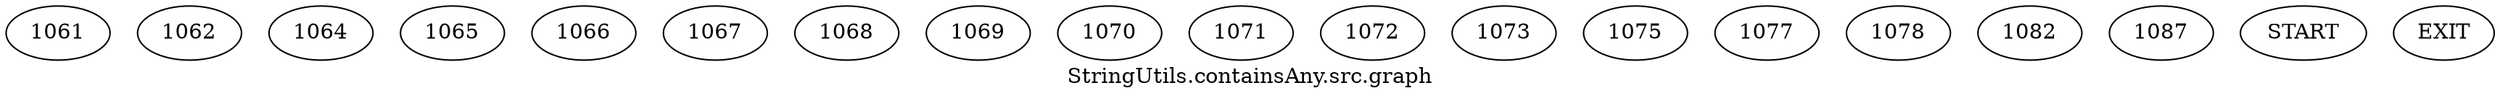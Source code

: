 /* --------------------------------------------------- */
/* Generated by Dr. Garbage Control Flow Graph Factory */
/* http://www.drgarbage.com                            */
/* Version: 4.5.0.201508311741                         */
/* Retrieved on: 2020-01-06 15:48:37.566               */
/* --------------------------------------------------- */
digraph "StringUtils.containsAny.src.graph" {
 graph [label="StringUtils.containsAny.src.graph"];
 2 [label="1061" ]
 3 [label="1062" ]
 4 [label="1064" ]
 5 [label="1065" ]
 6 [label="1066" ]
 7 [label="1067" ]
 8 [label="1068" ]
 9 [label="1069" ]
 10 [label="1070" ]
 11 [label="1071" ]
 12 [label="1072" ]
 13 [label="1073" ]
 14 [label="1075" ]
 15 [label="1077" ]
 16 [label="1078" ]
 17 [label="1082" ]
 18 [label="1087" ]
 19 [label="START" ]
 20 [label="EXIT" ]
 19  2
 2  3
 2  4
 4  5
 5  6
 6  7
 7  8
 10  8
 8  9
 9  10
 11  10
 15  10
 10  11
 11  12
 12  13
 13  14
 13  15
 15  16
 12  17
 8  18
 3  20
 14  20
 16  20
 17  20
 18  20
}
